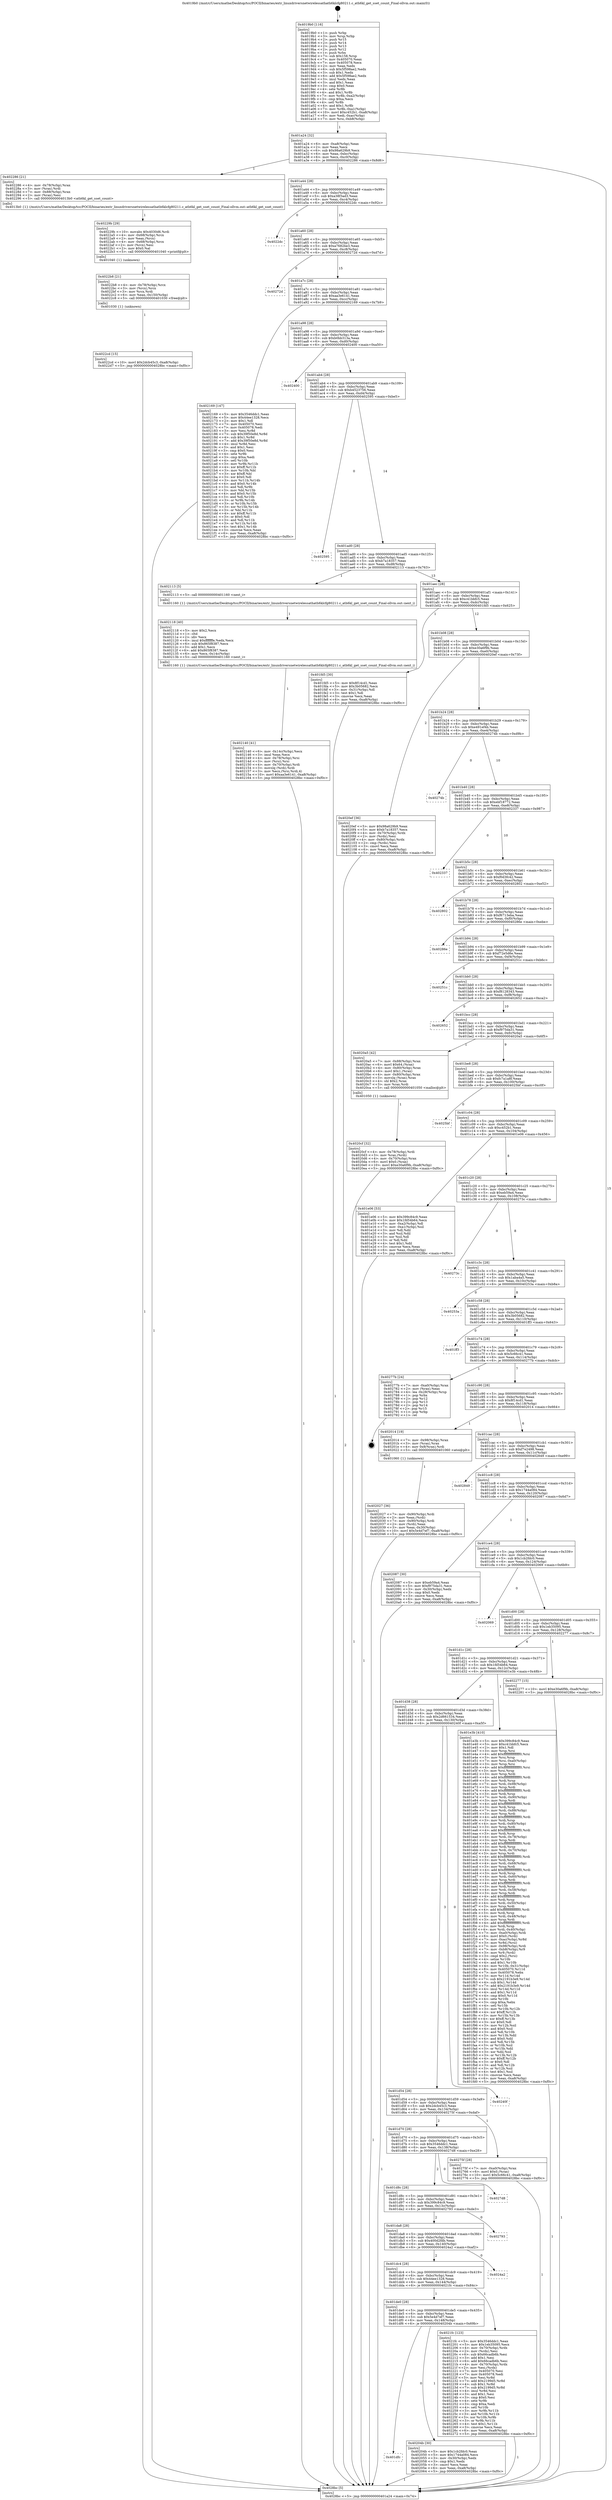 digraph "0x4019b0" {
  label = "0x4019b0 (/mnt/c/Users/mathe/Desktop/tcc/POCII/binaries/extr_linuxdriversnetwirelessathath6klcfg80211.c_ath6kl_get_sset_count_Final-ollvm.out::main(0))"
  labelloc = "t"
  node[shape=record]

  Entry [label="",width=0.3,height=0.3,shape=circle,fillcolor=black,style=filled]
  "0x401a24" [label="{
     0x401a24 [32]\l
     | [instrs]\l
     &nbsp;&nbsp;0x401a24 \<+6\>: mov -0xa8(%rbp),%eax\l
     &nbsp;&nbsp;0x401a2a \<+2\>: mov %eax,%ecx\l
     &nbsp;&nbsp;0x401a2c \<+6\>: sub $0x98a629b9,%ecx\l
     &nbsp;&nbsp;0x401a32 \<+6\>: mov %eax,-0xbc(%rbp)\l
     &nbsp;&nbsp;0x401a38 \<+6\>: mov %ecx,-0xc0(%rbp)\l
     &nbsp;&nbsp;0x401a3e \<+6\>: je 0000000000402286 \<main+0x8d6\>\l
  }"]
  "0x402286" [label="{
     0x402286 [21]\l
     | [instrs]\l
     &nbsp;&nbsp;0x402286 \<+4\>: mov -0x78(%rbp),%rax\l
     &nbsp;&nbsp;0x40228a \<+3\>: mov (%rax),%rdi\l
     &nbsp;&nbsp;0x40228d \<+7\>: mov -0x88(%rbp),%rax\l
     &nbsp;&nbsp;0x402294 \<+2\>: mov (%rax),%esi\l
     &nbsp;&nbsp;0x402296 \<+5\>: call 00000000004013b0 \<ath6kl_get_sset_count\>\l
     | [calls]\l
     &nbsp;&nbsp;0x4013b0 \{1\} (/mnt/c/Users/mathe/Desktop/tcc/POCII/binaries/extr_linuxdriversnetwirelessathath6klcfg80211.c_ath6kl_get_sset_count_Final-ollvm.out::ath6kl_get_sset_count)\l
  }"]
  "0x401a44" [label="{
     0x401a44 [28]\l
     | [instrs]\l
     &nbsp;&nbsp;0x401a44 \<+5\>: jmp 0000000000401a49 \<main+0x99\>\l
     &nbsp;&nbsp;0x401a49 \<+6\>: mov -0xbc(%rbp),%eax\l
     &nbsp;&nbsp;0x401a4f \<+5\>: sub $0xa38f3ad3,%eax\l
     &nbsp;&nbsp;0x401a54 \<+6\>: mov %eax,-0xc4(%rbp)\l
     &nbsp;&nbsp;0x401a5a \<+6\>: je 00000000004022dc \<main+0x92c\>\l
  }"]
  Exit [label="",width=0.3,height=0.3,shape=circle,fillcolor=black,style=filled,peripheries=2]
  "0x4022dc" [label="{
     0x4022dc\l
  }", style=dashed]
  "0x401a60" [label="{
     0x401a60 [28]\l
     | [instrs]\l
     &nbsp;&nbsp;0x401a60 \<+5\>: jmp 0000000000401a65 \<main+0xb5\>\l
     &nbsp;&nbsp;0x401a65 \<+6\>: mov -0xbc(%rbp),%eax\l
     &nbsp;&nbsp;0x401a6b \<+5\>: sub $0xa7682be3,%eax\l
     &nbsp;&nbsp;0x401a70 \<+6\>: mov %eax,-0xc8(%rbp)\l
     &nbsp;&nbsp;0x401a76 \<+6\>: je 000000000040272d \<main+0xd7d\>\l
  }"]
  "0x4022cd" [label="{
     0x4022cd [15]\l
     | [instrs]\l
     &nbsp;&nbsp;0x4022cd \<+10\>: movl $0x2dcb45c3,-0xa8(%rbp)\l
     &nbsp;&nbsp;0x4022d7 \<+5\>: jmp 00000000004028bc \<main+0xf0c\>\l
  }"]
  "0x40272d" [label="{
     0x40272d\l
  }", style=dashed]
  "0x401a7c" [label="{
     0x401a7c [28]\l
     | [instrs]\l
     &nbsp;&nbsp;0x401a7c \<+5\>: jmp 0000000000401a81 \<main+0xd1\>\l
     &nbsp;&nbsp;0x401a81 \<+6\>: mov -0xbc(%rbp),%eax\l
     &nbsp;&nbsp;0x401a87 \<+5\>: sub $0xaa3e6141,%eax\l
     &nbsp;&nbsp;0x401a8c \<+6\>: mov %eax,-0xcc(%rbp)\l
     &nbsp;&nbsp;0x401a92 \<+6\>: je 0000000000402169 \<main+0x7b9\>\l
  }"]
  "0x4022b8" [label="{
     0x4022b8 [21]\l
     | [instrs]\l
     &nbsp;&nbsp;0x4022b8 \<+4\>: mov -0x78(%rbp),%rcx\l
     &nbsp;&nbsp;0x4022bc \<+3\>: mov (%rcx),%rcx\l
     &nbsp;&nbsp;0x4022bf \<+3\>: mov %rcx,%rdi\l
     &nbsp;&nbsp;0x4022c2 \<+6\>: mov %eax,-0x150(%rbp)\l
     &nbsp;&nbsp;0x4022c8 \<+5\>: call 0000000000401030 \<free@plt\>\l
     | [calls]\l
     &nbsp;&nbsp;0x401030 \{1\} (unknown)\l
  }"]
  "0x402169" [label="{
     0x402169 [147]\l
     | [instrs]\l
     &nbsp;&nbsp;0x402169 \<+5\>: mov $0x3546ddc1,%eax\l
     &nbsp;&nbsp;0x40216e \<+5\>: mov $0x44ee1328,%ecx\l
     &nbsp;&nbsp;0x402173 \<+2\>: mov $0x1,%dl\l
     &nbsp;&nbsp;0x402175 \<+7\>: mov 0x405070,%esi\l
     &nbsp;&nbsp;0x40217c \<+7\>: mov 0x405078,%edi\l
     &nbsp;&nbsp;0x402183 \<+3\>: mov %esi,%r8d\l
     &nbsp;&nbsp;0x402186 \<+7\>: sub $0x39f50e8d,%r8d\l
     &nbsp;&nbsp;0x40218d \<+4\>: sub $0x1,%r8d\l
     &nbsp;&nbsp;0x402191 \<+7\>: add $0x39f50e8d,%r8d\l
     &nbsp;&nbsp;0x402198 \<+4\>: imul %r8d,%esi\l
     &nbsp;&nbsp;0x40219c \<+3\>: and $0x1,%esi\l
     &nbsp;&nbsp;0x40219f \<+3\>: cmp $0x0,%esi\l
     &nbsp;&nbsp;0x4021a2 \<+4\>: sete %r9b\l
     &nbsp;&nbsp;0x4021a6 \<+3\>: cmp $0xa,%edi\l
     &nbsp;&nbsp;0x4021a9 \<+4\>: setl %r10b\l
     &nbsp;&nbsp;0x4021ad \<+3\>: mov %r9b,%r11b\l
     &nbsp;&nbsp;0x4021b0 \<+4\>: xor $0xff,%r11b\l
     &nbsp;&nbsp;0x4021b4 \<+3\>: mov %r10b,%bl\l
     &nbsp;&nbsp;0x4021b7 \<+3\>: xor $0xff,%bl\l
     &nbsp;&nbsp;0x4021ba \<+3\>: xor $0x0,%dl\l
     &nbsp;&nbsp;0x4021bd \<+3\>: mov %r11b,%r14b\l
     &nbsp;&nbsp;0x4021c0 \<+4\>: and $0x0,%r14b\l
     &nbsp;&nbsp;0x4021c4 \<+3\>: and %dl,%r9b\l
     &nbsp;&nbsp;0x4021c7 \<+3\>: mov %bl,%r15b\l
     &nbsp;&nbsp;0x4021ca \<+4\>: and $0x0,%r15b\l
     &nbsp;&nbsp;0x4021ce \<+3\>: and %dl,%r10b\l
     &nbsp;&nbsp;0x4021d1 \<+3\>: or %r9b,%r14b\l
     &nbsp;&nbsp;0x4021d4 \<+3\>: or %r10b,%r15b\l
     &nbsp;&nbsp;0x4021d7 \<+3\>: xor %r15b,%r14b\l
     &nbsp;&nbsp;0x4021da \<+3\>: or %bl,%r11b\l
     &nbsp;&nbsp;0x4021dd \<+4\>: xor $0xff,%r11b\l
     &nbsp;&nbsp;0x4021e1 \<+3\>: or $0x0,%dl\l
     &nbsp;&nbsp;0x4021e4 \<+3\>: and %dl,%r11b\l
     &nbsp;&nbsp;0x4021e7 \<+3\>: or %r11b,%r14b\l
     &nbsp;&nbsp;0x4021ea \<+4\>: test $0x1,%r14b\l
     &nbsp;&nbsp;0x4021ee \<+3\>: cmovne %ecx,%eax\l
     &nbsp;&nbsp;0x4021f1 \<+6\>: mov %eax,-0xa8(%rbp)\l
     &nbsp;&nbsp;0x4021f7 \<+5\>: jmp 00000000004028bc \<main+0xf0c\>\l
  }"]
  "0x401a98" [label="{
     0x401a98 [28]\l
     | [instrs]\l
     &nbsp;&nbsp;0x401a98 \<+5\>: jmp 0000000000401a9d \<main+0xed\>\l
     &nbsp;&nbsp;0x401a9d \<+6\>: mov -0xbc(%rbp),%eax\l
     &nbsp;&nbsp;0x401aa3 \<+5\>: sub $0xb0bb313a,%eax\l
     &nbsp;&nbsp;0x401aa8 \<+6\>: mov %eax,-0xd0(%rbp)\l
     &nbsp;&nbsp;0x401aae \<+6\>: je 0000000000402400 \<main+0xa50\>\l
  }"]
  "0x40229b" [label="{
     0x40229b [29]\l
     | [instrs]\l
     &nbsp;&nbsp;0x40229b \<+10\>: movabs $0x4030d6,%rdi\l
     &nbsp;&nbsp;0x4022a5 \<+4\>: mov -0x68(%rbp),%rcx\l
     &nbsp;&nbsp;0x4022a9 \<+2\>: mov %eax,(%rcx)\l
     &nbsp;&nbsp;0x4022ab \<+4\>: mov -0x68(%rbp),%rcx\l
     &nbsp;&nbsp;0x4022af \<+2\>: mov (%rcx),%esi\l
     &nbsp;&nbsp;0x4022b1 \<+2\>: mov $0x0,%al\l
     &nbsp;&nbsp;0x4022b3 \<+5\>: call 0000000000401040 \<printf@plt\>\l
     | [calls]\l
     &nbsp;&nbsp;0x401040 \{1\} (unknown)\l
  }"]
  "0x402400" [label="{
     0x402400\l
  }", style=dashed]
  "0x401ab4" [label="{
     0x401ab4 [28]\l
     | [instrs]\l
     &nbsp;&nbsp;0x401ab4 \<+5\>: jmp 0000000000401ab9 \<main+0x109\>\l
     &nbsp;&nbsp;0x401ab9 \<+6\>: mov -0xbc(%rbp),%eax\l
     &nbsp;&nbsp;0x401abf \<+5\>: sub $0xb4523756,%eax\l
     &nbsp;&nbsp;0x401ac4 \<+6\>: mov %eax,-0xd4(%rbp)\l
     &nbsp;&nbsp;0x401aca \<+6\>: je 0000000000402595 \<main+0xbe5\>\l
  }"]
  "0x402140" [label="{
     0x402140 [41]\l
     | [instrs]\l
     &nbsp;&nbsp;0x402140 \<+6\>: mov -0x14c(%rbp),%ecx\l
     &nbsp;&nbsp;0x402146 \<+3\>: imul %eax,%ecx\l
     &nbsp;&nbsp;0x402149 \<+4\>: mov -0x78(%rbp),%rsi\l
     &nbsp;&nbsp;0x40214d \<+3\>: mov (%rsi),%rsi\l
     &nbsp;&nbsp;0x402150 \<+4\>: mov -0x70(%rbp),%rdi\l
     &nbsp;&nbsp;0x402154 \<+3\>: movslq (%rdi),%rdi\l
     &nbsp;&nbsp;0x402157 \<+3\>: mov %ecx,(%rsi,%rdi,4)\l
     &nbsp;&nbsp;0x40215a \<+10\>: movl $0xaa3e6141,-0xa8(%rbp)\l
     &nbsp;&nbsp;0x402164 \<+5\>: jmp 00000000004028bc \<main+0xf0c\>\l
  }"]
  "0x402595" [label="{
     0x402595\l
  }", style=dashed]
  "0x401ad0" [label="{
     0x401ad0 [28]\l
     | [instrs]\l
     &nbsp;&nbsp;0x401ad0 \<+5\>: jmp 0000000000401ad5 \<main+0x125\>\l
     &nbsp;&nbsp;0x401ad5 \<+6\>: mov -0xbc(%rbp),%eax\l
     &nbsp;&nbsp;0x401adb \<+5\>: sub $0xb7a18357,%eax\l
     &nbsp;&nbsp;0x401ae0 \<+6\>: mov %eax,-0xd8(%rbp)\l
     &nbsp;&nbsp;0x401ae6 \<+6\>: je 0000000000402113 \<main+0x763\>\l
  }"]
  "0x402118" [label="{
     0x402118 [40]\l
     | [instrs]\l
     &nbsp;&nbsp;0x402118 \<+5\>: mov $0x2,%ecx\l
     &nbsp;&nbsp;0x40211d \<+1\>: cltd\l
     &nbsp;&nbsp;0x40211e \<+2\>: idiv %ecx\l
     &nbsp;&nbsp;0x402120 \<+6\>: imul $0xfffffffe,%edx,%ecx\l
     &nbsp;&nbsp;0x402126 \<+6\>: sub $0x865f8387,%ecx\l
     &nbsp;&nbsp;0x40212c \<+3\>: add $0x1,%ecx\l
     &nbsp;&nbsp;0x40212f \<+6\>: add $0x865f8387,%ecx\l
     &nbsp;&nbsp;0x402135 \<+6\>: mov %ecx,-0x14c(%rbp)\l
     &nbsp;&nbsp;0x40213b \<+5\>: call 0000000000401160 \<next_i\>\l
     | [calls]\l
     &nbsp;&nbsp;0x401160 \{1\} (/mnt/c/Users/mathe/Desktop/tcc/POCII/binaries/extr_linuxdriversnetwirelessathath6klcfg80211.c_ath6kl_get_sset_count_Final-ollvm.out::next_i)\l
  }"]
  "0x402113" [label="{
     0x402113 [5]\l
     | [instrs]\l
     &nbsp;&nbsp;0x402113 \<+5\>: call 0000000000401160 \<next_i\>\l
     | [calls]\l
     &nbsp;&nbsp;0x401160 \{1\} (/mnt/c/Users/mathe/Desktop/tcc/POCII/binaries/extr_linuxdriversnetwirelessathath6klcfg80211.c_ath6kl_get_sset_count_Final-ollvm.out::next_i)\l
  }"]
  "0x401aec" [label="{
     0x401aec [28]\l
     | [instrs]\l
     &nbsp;&nbsp;0x401aec \<+5\>: jmp 0000000000401af1 \<main+0x141\>\l
     &nbsp;&nbsp;0x401af1 \<+6\>: mov -0xbc(%rbp),%eax\l
     &nbsp;&nbsp;0x401af7 \<+5\>: sub $0xc41bbfc5,%eax\l
     &nbsp;&nbsp;0x401afc \<+6\>: mov %eax,-0xdc(%rbp)\l
     &nbsp;&nbsp;0x401b02 \<+6\>: je 0000000000401fd5 \<main+0x625\>\l
  }"]
  "0x4020cf" [label="{
     0x4020cf [32]\l
     | [instrs]\l
     &nbsp;&nbsp;0x4020cf \<+4\>: mov -0x78(%rbp),%rdi\l
     &nbsp;&nbsp;0x4020d3 \<+3\>: mov %rax,(%rdi)\l
     &nbsp;&nbsp;0x4020d6 \<+4\>: mov -0x70(%rbp),%rax\l
     &nbsp;&nbsp;0x4020da \<+6\>: movl $0x0,(%rax)\l
     &nbsp;&nbsp;0x4020e0 \<+10\>: movl $0xe30a6f9b,-0xa8(%rbp)\l
     &nbsp;&nbsp;0x4020ea \<+5\>: jmp 00000000004028bc \<main+0xf0c\>\l
  }"]
  "0x401fd5" [label="{
     0x401fd5 [30]\l
     | [instrs]\l
     &nbsp;&nbsp;0x401fd5 \<+5\>: mov $0x8f14cd1,%eax\l
     &nbsp;&nbsp;0x401fda \<+5\>: mov $0x3b05682,%ecx\l
     &nbsp;&nbsp;0x401fdf \<+3\>: mov -0x31(%rbp),%dl\l
     &nbsp;&nbsp;0x401fe2 \<+3\>: test $0x1,%dl\l
     &nbsp;&nbsp;0x401fe5 \<+3\>: cmovne %ecx,%eax\l
     &nbsp;&nbsp;0x401fe8 \<+6\>: mov %eax,-0xa8(%rbp)\l
     &nbsp;&nbsp;0x401fee \<+5\>: jmp 00000000004028bc \<main+0xf0c\>\l
  }"]
  "0x401b08" [label="{
     0x401b08 [28]\l
     | [instrs]\l
     &nbsp;&nbsp;0x401b08 \<+5\>: jmp 0000000000401b0d \<main+0x15d\>\l
     &nbsp;&nbsp;0x401b0d \<+6\>: mov -0xbc(%rbp),%eax\l
     &nbsp;&nbsp;0x401b13 \<+5\>: sub $0xe30a6f9b,%eax\l
     &nbsp;&nbsp;0x401b18 \<+6\>: mov %eax,-0xe0(%rbp)\l
     &nbsp;&nbsp;0x401b1e \<+6\>: je 00000000004020ef \<main+0x73f\>\l
  }"]
  "0x401dfc" [label="{
     0x401dfc\l
  }", style=dashed]
  "0x4020ef" [label="{
     0x4020ef [36]\l
     | [instrs]\l
     &nbsp;&nbsp;0x4020ef \<+5\>: mov $0x98a629b9,%eax\l
     &nbsp;&nbsp;0x4020f4 \<+5\>: mov $0xb7a18357,%ecx\l
     &nbsp;&nbsp;0x4020f9 \<+4\>: mov -0x70(%rbp),%rdx\l
     &nbsp;&nbsp;0x4020fd \<+2\>: mov (%rdx),%esi\l
     &nbsp;&nbsp;0x4020ff \<+4\>: mov -0x80(%rbp),%rdx\l
     &nbsp;&nbsp;0x402103 \<+2\>: cmp (%rdx),%esi\l
     &nbsp;&nbsp;0x402105 \<+3\>: cmovl %ecx,%eax\l
     &nbsp;&nbsp;0x402108 \<+6\>: mov %eax,-0xa8(%rbp)\l
     &nbsp;&nbsp;0x40210e \<+5\>: jmp 00000000004028bc \<main+0xf0c\>\l
  }"]
  "0x401b24" [label="{
     0x401b24 [28]\l
     | [instrs]\l
     &nbsp;&nbsp;0x401b24 \<+5\>: jmp 0000000000401b29 \<main+0x179\>\l
     &nbsp;&nbsp;0x401b29 \<+6\>: mov -0xbc(%rbp),%eax\l
     &nbsp;&nbsp;0x401b2f \<+5\>: sub $0xe491ef4b,%eax\l
     &nbsp;&nbsp;0x401b34 \<+6\>: mov %eax,-0xe4(%rbp)\l
     &nbsp;&nbsp;0x401b3a \<+6\>: je 000000000040274b \<main+0xd9b\>\l
  }"]
  "0x40204b" [label="{
     0x40204b [30]\l
     | [instrs]\l
     &nbsp;&nbsp;0x40204b \<+5\>: mov $0x1cb2fdc0,%eax\l
     &nbsp;&nbsp;0x402050 \<+5\>: mov $0x1744a084,%ecx\l
     &nbsp;&nbsp;0x402055 \<+3\>: mov -0x30(%rbp),%edx\l
     &nbsp;&nbsp;0x402058 \<+3\>: cmp $0x1,%edx\l
     &nbsp;&nbsp;0x40205b \<+3\>: cmovl %ecx,%eax\l
     &nbsp;&nbsp;0x40205e \<+6\>: mov %eax,-0xa8(%rbp)\l
     &nbsp;&nbsp;0x402064 \<+5\>: jmp 00000000004028bc \<main+0xf0c\>\l
  }"]
  "0x40274b" [label="{
     0x40274b\l
  }", style=dashed]
  "0x401b40" [label="{
     0x401b40 [28]\l
     | [instrs]\l
     &nbsp;&nbsp;0x401b40 \<+5\>: jmp 0000000000401b45 \<main+0x195\>\l
     &nbsp;&nbsp;0x401b45 \<+6\>: mov -0xbc(%rbp),%eax\l
     &nbsp;&nbsp;0x401b4b \<+5\>: sub $0xebf18772,%eax\l
     &nbsp;&nbsp;0x401b50 \<+6\>: mov %eax,-0xe8(%rbp)\l
     &nbsp;&nbsp;0x401b56 \<+6\>: je 0000000000402337 \<main+0x987\>\l
  }"]
  "0x401de0" [label="{
     0x401de0 [28]\l
     | [instrs]\l
     &nbsp;&nbsp;0x401de0 \<+5\>: jmp 0000000000401de5 \<main+0x435\>\l
     &nbsp;&nbsp;0x401de5 \<+6\>: mov -0xbc(%rbp),%eax\l
     &nbsp;&nbsp;0x401deb \<+5\>: sub $0x5e4d7ef7,%eax\l
     &nbsp;&nbsp;0x401df0 \<+6\>: mov %eax,-0x148(%rbp)\l
     &nbsp;&nbsp;0x401df6 \<+6\>: je 000000000040204b \<main+0x69b\>\l
  }"]
  "0x402337" [label="{
     0x402337\l
  }", style=dashed]
  "0x401b5c" [label="{
     0x401b5c [28]\l
     | [instrs]\l
     &nbsp;&nbsp;0x401b5c \<+5\>: jmp 0000000000401b61 \<main+0x1b1\>\l
     &nbsp;&nbsp;0x401b61 \<+6\>: mov -0xbc(%rbp),%eax\l
     &nbsp;&nbsp;0x401b67 \<+5\>: sub $0xf0d3fc42,%eax\l
     &nbsp;&nbsp;0x401b6c \<+6\>: mov %eax,-0xec(%rbp)\l
     &nbsp;&nbsp;0x401b72 \<+6\>: je 0000000000402802 \<main+0xe52\>\l
  }"]
  "0x4021fc" [label="{
     0x4021fc [123]\l
     | [instrs]\l
     &nbsp;&nbsp;0x4021fc \<+5\>: mov $0x3546ddc1,%eax\l
     &nbsp;&nbsp;0x402201 \<+5\>: mov $0x1eb35095,%ecx\l
     &nbsp;&nbsp;0x402206 \<+4\>: mov -0x70(%rbp),%rdx\l
     &nbsp;&nbsp;0x40220a \<+2\>: mov (%rdx),%esi\l
     &nbsp;&nbsp;0x40220c \<+6\>: sub $0x66cadb6b,%esi\l
     &nbsp;&nbsp;0x402212 \<+3\>: add $0x1,%esi\l
     &nbsp;&nbsp;0x402215 \<+6\>: add $0x66cadb6b,%esi\l
     &nbsp;&nbsp;0x40221b \<+4\>: mov -0x70(%rbp),%rdx\l
     &nbsp;&nbsp;0x40221f \<+2\>: mov %esi,(%rdx)\l
     &nbsp;&nbsp;0x402221 \<+7\>: mov 0x405070,%esi\l
     &nbsp;&nbsp;0x402228 \<+7\>: mov 0x405078,%edi\l
     &nbsp;&nbsp;0x40222f \<+3\>: mov %esi,%r8d\l
     &nbsp;&nbsp;0x402232 \<+7\>: add $0x2199d5,%r8d\l
     &nbsp;&nbsp;0x402239 \<+4\>: sub $0x1,%r8d\l
     &nbsp;&nbsp;0x40223d \<+7\>: sub $0x2199d5,%r8d\l
     &nbsp;&nbsp;0x402244 \<+4\>: imul %r8d,%esi\l
     &nbsp;&nbsp;0x402248 \<+3\>: and $0x1,%esi\l
     &nbsp;&nbsp;0x40224b \<+3\>: cmp $0x0,%esi\l
     &nbsp;&nbsp;0x40224e \<+4\>: sete %r9b\l
     &nbsp;&nbsp;0x402252 \<+3\>: cmp $0xa,%edi\l
     &nbsp;&nbsp;0x402255 \<+4\>: setl %r10b\l
     &nbsp;&nbsp;0x402259 \<+3\>: mov %r9b,%r11b\l
     &nbsp;&nbsp;0x40225c \<+3\>: and %r10b,%r11b\l
     &nbsp;&nbsp;0x40225f \<+3\>: xor %r10b,%r9b\l
     &nbsp;&nbsp;0x402262 \<+3\>: or %r9b,%r11b\l
     &nbsp;&nbsp;0x402265 \<+4\>: test $0x1,%r11b\l
     &nbsp;&nbsp;0x402269 \<+3\>: cmovne %ecx,%eax\l
     &nbsp;&nbsp;0x40226c \<+6\>: mov %eax,-0xa8(%rbp)\l
     &nbsp;&nbsp;0x402272 \<+5\>: jmp 00000000004028bc \<main+0xf0c\>\l
  }"]
  "0x402802" [label="{
     0x402802\l
  }", style=dashed]
  "0x401b78" [label="{
     0x401b78 [28]\l
     | [instrs]\l
     &nbsp;&nbsp;0x401b78 \<+5\>: jmp 0000000000401b7d \<main+0x1cd\>\l
     &nbsp;&nbsp;0x401b7d \<+6\>: mov -0xbc(%rbp),%eax\l
     &nbsp;&nbsp;0x401b83 \<+5\>: sub $0xf6713eba,%eax\l
     &nbsp;&nbsp;0x401b88 \<+6\>: mov %eax,-0xf0(%rbp)\l
     &nbsp;&nbsp;0x401b8e \<+6\>: je 000000000040286e \<main+0xebe\>\l
  }"]
  "0x401dc4" [label="{
     0x401dc4 [28]\l
     | [instrs]\l
     &nbsp;&nbsp;0x401dc4 \<+5\>: jmp 0000000000401dc9 \<main+0x419\>\l
     &nbsp;&nbsp;0x401dc9 \<+6\>: mov -0xbc(%rbp),%eax\l
     &nbsp;&nbsp;0x401dcf \<+5\>: sub $0x44ee1328,%eax\l
     &nbsp;&nbsp;0x401dd4 \<+6\>: mov %eax,-0x144(%rbp)\l
     &nbsp;&nbsp;0x401dda \<+6\>: je 00000000004021fc \<main+0x84c\>\l
  }"]
  "0x40286e" [label="{
     0x40286e\l
  }", style=dashed]
  "0x401b94" [label="{
     0x401b94 [28]\l
     | [instrs]\l
     &nbsp;&nbsp;0x401b94 \<+5\>: jmp 0000000000401b99 \<main+0x1e9\>\l
     &nbsp;&nbsp;0x401b99 \<+6\>: mov -0xbc(%rbp),%eax\l
     &nbsp;&nbsp;0x401b9f \<+5\>: sub $0xf72e5d6e,%eax\l
     &nbsp;&nbsp;0x401ba4 \<+6\>: mov %eax,-0xf4(%rbp)\l
     &nbsp;&nbsp;0x401baa \<+6\>: je 000000000040251c \<main+0xb6c\>\l
  }"]
  "0x4024a2" [label="{
     0x4024a2\l
  }", style=dashed]
  "0x40251c" [label="{
     0x40251c\l
  }", style=dashed]
  "0x401bb0" [label="{
     0x401bb0 [28]\l
     | [instrs]\l
     &nbsp;&nbsp;0x401bb0 \<+5\>: jmp 0000000000401bb5 \<main+0x205\>\l
     &nbsp;&nbsp;0x401bb5 \<+6\>: mov -0xbc(%rbp),%eax\l
     &nbsp;&nbsp;0x401bbb \<+5\>: sub $0xf8128343,%eax\l
     &nbsp;&nbsp;0x401bc0 \<+6\>: mov %eax,-0xf8(%rbp)\l
     &nbsp;&nbsp;0x401bc6 \<+6\>: je 0000000000402652 \<main+0xca2\>\l
  }"]
  "0x401da8" [label="{
     0x401da8 [28]\l
     | [instrs]\l
     &nbsp;&nbsp;0x401da8 \<+5\>: jmp 0000000000401dad \<main+0x3fd\>\l
     &nbsp;&nbsp;0x401dad \<+6\>: mov -0xbc(%rbp),%eax\l
     &nbsp;&nbsp;0x401db3 \<+5\>: sub $0x400d2fdb,%eax\l
     &nbsp;&nbsp;0x401db8 \<+6\>: mov %eax,-0x140(%rbp)\l
     &nbsp;&nbsp;0x401dbe \<+6\>: je 00000000004024a2 \<main+0xaf2\>\l
  }"]
  "0x402652" [label="{
     0x402652\l
  }", style=dashed]
  "0x401bcc" [label="{
     0x401bcc [28]\l
     | [instrs]\l
     &nbsp;&nbsp;0x401bcc \<+5\>: jmp 0000000000401bd1 \<main+0x221\>\l
     &nbsp;&nbsp;0x401bd1 \<+6\>: mov -0xbc(%rbp),%eax\l
     &nbsp;&nbsp;0x401bd7 \<+5\>: sub $0xf975da31,%eax\l
     &nbsp;&nbsp;0x401bdc \<+6\>: mov %eax,-0xfc(%rbp)\l
     &nbsp;&nbsp;0x401be2 \<+6\>: je 00000000004020a5 \<main+0x6f5\>\l
  }"]
  "0x402793" [label="{
     0x402793\l
  }", style=dashed]
  "0x4020a5" [label="{
     0x4020a5 [42]\l
     | [instrs]\l
     &nbsp;&nbsp;0x4020a5 \<+7\>: mov -0x88(%rbp),%rax\l
     &nbsp;&nbsp;0x4020ac \<+6\>: movl $0x64,(%rax)\l
     &nbsp;&nbsp;0x4020b2 \<+4\>: mov -0x80(%rbp),%rax\l
     &nbsp;&nbsp;0x4020b6 \<+6\>: movl $0x1,(%rax)\l
     &nbsp;&nbsp;0x4020bc \<+4\>: mov -0x80(%rbp),%rax\l
     &nbsp;&nbsp;0x4020c0 \<+3\>: movslq (%rax),%rax\l
     &nbsp;&nbsp;0x4020c3 \<+4\>: shl $0x2,%rax\l
     &nbsp;&nbsp;0x4020c7 \<+3\>: mov %rax,%rdi\l
     &nbsp;&nbsp;0x4020ca \<+5\>: call 0000000000401050 \<malloc@plt\>\l
     | [calls]\l
     &nbsp;&nbsp;0x401050 \{1\} (unknown)\l
  }"]
  "0x401be8" [label="{
     0x401be8 [28]\l
     | [instrs]\l
     &nbsp;&nbsp;0x401be8 \<+5\>: jmp 0000000000401bed \<main+0x23d\>\l
     &nbsp;&nbsp;0x401bed \<+6\>: mov -0xbc(%rbp),%eax\l
     &nbsp;&nbsp;0x401bf3 \<+5\>: sub $0xfc7a1a8f,%eax\l
     &nbsp;&nbsp;0x401bf8 \<+6\>: mov %eax,-0x100(%rbp)\l
     &nbsp;&nbsp;0x401bfe \<+6\>: je 00000000004025bf \<main+0xc0f\>\l
  }"]
  "0x401d8c" [label="{
     0x401d8c [28]\l
     | [instrs]\l
     &nbsp;&nbsp;0x401d8c \<+5\>: jmp 0000000000401d91 \<main+0x3e1\>\l
     &nbsp;&nbsp;0x401d91 \<+6\>: mov -0xbc(%rbp),%eax\l
     &nbsp;&nbsp;0x401d97 \<+5\>: sub $0x399c84c9,%eax\l
     &nbsp;&nbsp;0x401d9c \<+6\>: mov %eax,-0x13c(%rbp)\l
     &nbsp;&nbsp;0x401da2 \<+6\>: je 0000000000402793 \<main+0xde3\>\l
  }"]
  "0x4025bf" [label="{
     0x4025bf\l
  }", style=dashed]
  "0x401c04" [label="{
     0x401c04 [28]\l
     | [instrs]\l
     &nbsp;&nbsp;0x401c04 \<+5\>: jmp 0000000000401c09 \<main+0x259\>\l
     &nbsp;&nbsp;0x401c09 \<+6\>: mov -0xbc(%rbp),%eax\l
     &nbsp;&nbsp;0x401c0f \<+5\>: sub $0xc452b1,%eax\l
     &nbsp;&nbsp;0x401c14 \<+6\>: mov %eax,-0x104(%rbp)\l
     &nbsp;&nbsp;0x401c1a \<+6\>: je 0000000000401e06 \<main+0x456\>\l
  }"]
  "0x4027d8" [label="{
     0x4027d8\l
  }", style=dashed]
  "0x401e06" [label="{
     0x401e06 [53]\l
     | [instrs]\l
     &nbsp;&nbsp;0x401e06 \<+5\>: mov $0x399c84c9,%eax\l
     &nbsp;&nbsp;0x401e0b \<+5\>: mov $0x1fd54b64,%ecx\l
     &nbsp;&nbsp;0x401e10 \<+6\>: mov -0xa2(%rbp),%dl\l
     &nbsp;&nbsp;0x401e16 \<+7\>: mov -0xa1(%rbp),%sil\l
     &nbsp;&nbsp;0x401e1d \<+3\>: mov %dl,%dil\l
     &nbsp;&nbsp;0x401e20 \<+3\>: and %sil,%dil\l
     &nbsp;&nbsp;0x401e23 \<+3\>: xor %sil,%dl\l
     &nbsp;&nbsp;0x401e26 \<+3\>: or %dl,%dil\l
     &nbsp;&nbsp;0x401e29 \<+4\>: test $0x1,%dil\l
     &nbsp;&nbsp;0x401e2d \<+3\>: cmovne %ecx,%eax\l
     &nbsp;&nbsp;0x401e30 \<+6\>: mov %eax,-0xa8(%rbp)\l
     &nbsp;&nbsp;0x401e36 \<+5\>: jmp 00000000004028bc \<main+0xf0c\>\l
  }"]
  "0x401c20" [label="{
     0x401c20 [28]\l
     | [instrs]\l
     &nbsp;&nbsp;0x401c20 \<+5\>: jmp 0000000000401c25 \<main+0x275\>\l
     &nbsp;&nbsp;0x401c25 \<+6\>: mov -0xbc(%rbp),%eax\l
     &nbsp;&nbsp;0x401c2b \<+5\>: sub $0xeb59a4,%eax\l
     &nbsp;&nbsp;0x401c30 \<+6\>: mov %eax,-0x108(%rbp)\l
     &nbsp;&nbsp;0x401c36 \<+6\>: je 000000000040273c \<main+0xd8c\>\l
  }"]
  "0x4028bc" [label="{
     0x4028bc [5]\l
     | [instrs]\l
     &nbsp;&nbsp;0x4028bc \<+5\>: jmp 0000000000401a24 \<main+0x74\>\l
  }"]
  "0x4019b0" [label="{
     0x4019b0 [116]\l
     | [instrs]\l
     &nbsp;&nbsp;0x4019b0 \<+1\>: push %rbp\l
     &nbsp;&nbsp;0x4019b1 \<+3\>: mov %rsp,%rbp\l
     &nbsp;&nbsp;0x4019b4 \<+2\>: push %r15\l
     &nbsp;&nbsp;0x4019b6 \<+2\>: push %r14\l
     &nbsp;&nbsp;0x4019b8 \<+2\>: push %r13\l
     &nbsp;&nbsp;0x4019ba \<+2\>: push %r12\l
     &nbsp;&nbsp;0x4019bc \<+1\>: push %rbx\l
     &nbsp;&nbsp;0x4019bd \<+7\>: sub $0x158,%rsp\l
     &nbsp;&nbsp;0x4019c4 \<+7\>: mov 0x405070,%eax\l
     &nbsp;&nbsp;0x4019cb \<+7\>: mov 0x405078,%ecx\l
     &nbsp;&nbsp;0x4019d2 \<+2\>: mov %eax,%edx\l
     &nbsp;&nbsp;0x4019d4 \<+6\>: sub $0x5f598ae2,%edx\l
     &nbsp;&nbsp;0x4019da \<+3\>: sub $0x1,%edx\l
     &nbsp;&nbsp;0x4019dd \<+6\>: add $0x5f598ae2,%edx\l
     &nbsp;&nbsp;0x4019e3 \<+3\>: imul %edx,%eax\l
     &nbsp;&nbsp;0x4019e6 \<+3\>: and $0x1,%eax\l
     &nbsp;&nbsp;0x4019e9 \<+3\>: cmp $0x0,%eax\l
     &nbsp;&nbsp;0x4019ec \<+4\>: sete %r8b\l
     &nbsp;&nbsp;0x4019f0 \<+4\>: and $0x1,%r8b\l
     &nbsp;&nbsp;0x4019f4 \<+7\>: mov %r8b,-0xa2(%rbp)\l
     &nbsp;&nbsp;0x4019fb \<+3\>: cmp $0xa,%ecx\l
     &nbsp;&nbsp;0x4019fe \<+4\>: setl %r8b\l
     &nbsp;&nbsp;0x401a02 \<+4\>: and $0x1,%r8b\l
     &nbsp;&nbsp;0x401a06 \<+7\>: mov %r8b,-0xa1(%rbp)\l
     &nbsp;&nbsp;0x401a0d \<+10\>: movl $0xc452b1,-0xa8(%rbp)\l
     &nbsp;&nbsp;0x401a17 \<+6\>: mov %edi,-0xac(%rbp)\l
     &nbsp;&nbsp;0x401a1d \<+7\>: mov %rsi,-0xb8(%rbp)\l
  }"]
  "0x401d70" [label="{
     0x401d70 [28]\l
     | [instrs]\l
     &nbsp;&nbsp;0x401d70 \<+5\>: jmp 0000000000401d75 \<main+0x3c5\>\l
     &nbsp;&nbsp;0x401d75 \<+6\>: mov -0xbc(%rbp),%eax\l
     &nbsp;&nbsp;0x401d7b \<+5\>: sub $0x3546ddc1,%eax\l
     &nbsp;&nbsp;0x401d80 \<+6\>: mov %eax,-0x138(%rbp)\l
     &nbsp;&nbsp;0x401d86 \<+6\>: je 00000000004027d8 \<main+0xe28\>\l
  }"]
  "0x40273c" [label="{
     0x40273c\l
  }", style=dashed]
  "0x401c3c" [label="{
     0x401c3c [28]\l
     | [instrs]\l
     &nbsp;&nbsp;0x401c3c \<+5\>: jmp 0000000000401c41 \<main+0x291\>\l
     &nbsp;&nbsp;0x401c41 \<+6\>: mov -0xbc(%rbp),%eax\l
     &nbsp;&nbsp;0x401c47 \<+5\>: sub $0x1aba4a5,%eax\l
     &nbsp;&nbsp;0x401c4c \<+6\>: mov %eax,-0x10c(%rbp)\l
     &nbsp;&nbsp;0x401c52 \<+6\>: je 000000000040253a \<main+0xb8a\>\l
  }"]
  "0x40275f" [label="{
     0x40275f [28]\l
     | [instrs]\l
     &nbsp;&nbsp;0x40275f \<+7\>: mov -0xa0(%rbp),%rax\l
     &nbsp;&nbsp;0x402766 \<+6\>: movl $0x0,(%rax)\l
     &nbsp;&nbsp;0x40276c \<+10\>: movl $0x5c66c41,-0xa8(%rbp)\l
     &nbsp;&nbsp;0x402776 \<+5\>: jmp 00000000004028bc \<main+0xf0c\>\l
  }"]
  "0x40253a" [label="{
     0x40253a\l
  }", style=dashed]
  "0x401c58" [label="{
     0x401c58 [28]\l
     | [instrs]\l
     &nbsp;&nbsp;0x401c58 \<+5\>: jmp 0000000000401c5d \<main+0x2ad\>\l
     &nbsp;&nbsp;0x401c5d \<+6\>: mov -0xbc(%rbp),%eax\l
     &nbsp;&nbsp;0x401c63 \<+5\>: sub $0x3b05682,%eax\l
     &nbsp;&nbsp;0x401c68 \<+6\>: mov %eax,-0x110(%rbp)\l
     &nbsp;&nbsp;0x401c6e \<+6\>: je 0000000000401ff3 \<main+0x643\>\l
  }"]
  "0x401d54" [label="{
     0x401d54 [28]\l
     | [instrs]\l
     &nbsp;&nbsp;0x401d54 \<+5\>: jmp 0000000000401d59 \<main+0x3a9\>\l
     &nbsp;&nbsp;0x401d59 \<+6\>: mov -0xbc(%rbp),%eax\l
     &nbsp;&nbsp;0x401d5f \<+5\>: sub $0x2dcb45c3,%eax\l
     &nbsp;&nbsp;0x401d64 \<+6\>: mov %eax,-0x134(%rbp)\l
     &nbsp;&nbsp;0x401d6a \<+6\>: je 000000000040275f \<main+0xdaf\>\l
  }"]
  "0x401ff3" [label="{
     0x401ff3\l
  }", style=dashed]
  "0x401c74" [label="{
     0x401c74 [28]\l
     | [instrs]\l
     &nbsp;&nbsp;0x401c74 \<+5\>: jmp 0000000000401c79 \<main+0x2c9\>\l
     &nbsp;&nbsp;0x401c79 \<+6\>: mov -0xbc(%rbp),%eax\l
     &nbsp;&nbsp;0x401c7f \<+5\>: sub $0x5c66c41,%eax\l
     &nbsp;&nbsp;0x401c84 \<+6\>: mov %eax,-0x114(%rbp)\l
     &nbsp;&nbsp;0x401c8a \<+6\>: je 000000000040277b \<main+0xdcb\>\l
  }"]
  "0x40240f" [label="{
     0x40240f\l
  }", style=dashed]
  "0x40277b" [label="{
     0x40277b [24]\l
     | [instrs]\l
     &nbsp;&nbsp;0x40277b \<+7\>: mov -0xa0(%rbp),%rax\l
     &nbsp;&nbsp;0x402782 \<+2\>: mov (%rax),%eax\l
     &nbsp;&nbsp;0x402784 \<+4\>: lea -0x28(%rbp),%rsp\l
     &nbsp;&nbsp;0x402788 \<+1\>: pop %rbx\l
     &nbsp;&nbsp;0x402789 \<+2\>: pop %r12\l
     &nbsp;&nbsp;0x40278b \<+2\>: pop %r13\l
     &nbsp;&nbsp;0x40278d \<+2\>: pop %r14\l
     &nbsp;&nbsp;0x40278f \<+2\>: pop %r15\l
     &nbsp;&nbsp;0x402791 \<+1\>: pop %rbp\l
     &nbsp;&nbsp;0x402792 \<+1\>: ret\l
  }"]
  "0x401c90" [label="{
     0x401c90 [28]\l
     | [instrs]\l
     &nbsp;&nbsp;0x401c90 \<+5\>: jmp 0000000000401c95 \<main+0x2e5\>\l
     &nbsp;&nbsp;0x401c95 \<+6\>: mov -0xbc(%rbp),%eax\l
     &nbsp;&nbsp;0x401c9b \<+5\>: sub $0x8f14cd1,%eax\l
     &nbsp;&nbsp;0x401ca0 \<+6\>: mov %eax,-0x118(%rbp)\l
     &nbsp;&nbsp;0x401ca6 \<+6\>: je 0000000000402014 \<main+0x664\>\l
  }"]
  "0x402027" [label="{
     0x402027 [36]\l
     | [instrs]\l
     &nbsp;&nbsp;0x402027 \<+7\>: mov -0x90(%rbp),%rdi\l
     &nbsp;&nbsp;0x40202e \<+2\>: mov %eax,(%rdi)\l
     &nbsp;&nbsp;0x402030 \<+7\>: mov -0x90(%rbp),%rdi\l
     &nbsp;&nbsp;0x402037 \<+2\>: mov (%rdi),%eax\l
     &nbsp;&nbsp;0x402039 \<+3\>: mov %eax,-0x30(%rbp)\l
     &nbsp;&nbsp;0x40203c \<+10\>: movl $0x5e4d7ef7,-0xa8(%rbp)\l
     &nbsp;&nbsp;0x402046 \<+5\>: jmp 00000000004028bc \<main+0xf0c\>\l
  }"]
  "0x402014" [label="{
     0x402014 [19]\l
     | [instrs]\l
     &nbsp;&nbsp;0x402014 \<+7\>: mov -0x98(%rbp),%rax\l
     &nbsp;&nbsp;0x40201b \<+3\>: mov (%rax),%rax\l
     &nbsp;&nbsp;0x40201e \<+4\>: mov 0x8(%rax),%rdi\l
     &nbsp;&nbsp;0x402022 \<+5\>: call 0000000000401060 \<atoi@plt\>\l
     | [calls]\l
     &nbsp;&nbsp;0x401060 \{1\} (unknown)\l
  }"]
  "0x401cac" [label="{
     0x401cac [28]\l
     | [instrs]\l
     &nbsp;&nbsp;0x401cac \<+5\>: jmp 0000000000401cb1 \<main+0x301\>\l
     &nbsp;&nbsp;0x401cb1 \<+6\>: mov -0xbc(%rbp),%eax\l
     &nbsp;&nbsp;0x401cb7 \<+5\>: sub $0xf7e2498,%eax\l
     &nbsp;&nbsp;0x401cbc \<+6\>: mov %eax,-0x11c(%rbp)\l
     &nbsp;&nbsp;0x401cc2 \<+6\>: je 0000000000402849 \<main+0xe99\>\l
  }"]
  "0x401d38" [label="{
     0x401d38 [28]\l
     | [instrs]\l
     &nbsp;&nbsp;0x401d38 \<+5\>: jmp 0000000000401d3d \<main+0x38d\>\l
     &nbsp;&nbsp;0x401d3d \<+6\>: mov -0xbc(%rbp),%eax\l
     &nbsp;&nbsp;0x401d43 \<+5\>: sub $0x2d661534,%eax\l
     &nbsp;&nbsp;0x401d48 \<+6\>: mov %eax,-0x130(%rbp)\l
     &nbsp;&nbsp;0x401d4e \<+6\>: je 000000000040240f \<main+0xa5f\>\l
  }"]
  "0x402849" [label="{
     0x402849\l
  }", style=dashed]
  "0x401cc8" [label="{
     0x401cc8 [28]\l
     | [instrs]\l
     &nbsp;&nbsp;0x401cc8 \<+5\>: jmp 0000000000401ccd \<main+0x31d\>\l
     &nbsp;&nbsp;0x401ccd \<+6\>: mov -0xbc(%rbp),%eax\l
     &nbsp;&nbsp;0x401cd3 \<+5\>: sub $0x1744a084,%eax\l
     &nbsp;&nbsp;0x401cd8 \<+6\>: mov %eax,-0x120(%rbp)\l
     &nbsp;&nbsp;0x401cde \<+6\>: je 0000000000402087 \<main+0x6d7\>\l
  }"]
  "0x401e3b" [label="{
     0x401e3b [410]\l
     | [instrs]\l
     &nbsp;&nbsp;0x401e3b \<+5\>: mov $0x399c84c9,%eax\l
     &nbsp;&nbsp;0x401e40 \<+5\>: mov $0xc41bbfc5,%ecx\l
     &nbsp;&nbsp;0x401e45 \<+2\>: mov $0x1,%dl\l
     &nbsp;&nbsp;0x401e47 \<+3\>: mov %rsp,%rsi\l
     &nbsp;&nbsp;0x401e4a \<+4\>: add $0xfffffffffffffff0,%rsi\l
     &nbsp;&nbsp;0x401e4e \<+3\>: mov %rsi,%rsp\l
     &nbsp;&nbsp;0x401e51 \<+7\>: mov %rsi,-0xa0(%rbp)\l
     &nbsp;&nbsp;0x401e58 \<+3\>: mov %rsp,%rsi\l
     &nbsp;&nbsp;0x401e5b \<+4\>: add $0xfffffffffffffff0,%rsi\l
     &nbsp;&nbsp;0x401e5f \<+3\>: mov %rsi,%rsp\l
     &nbsp;&nbsp;0x401e62 \<+3\>: mov %rsp,%rdi\l
     &nbsp;&nbsp;0x401e65 \<+4\>: add $0xfffffffffffffff0,%rdi\l
     &nbsp;&nbsp;0x401e69 \<+3\>: mov %rdi,%rsp\l
     &nbsp;&nbsp;0x401e6c \<+7\>: mov %rdi,-0x98(%rbp)\l
     &nbsp;&nbsp;0x401e73 \<+3\>: mov %rsp,%rdi\l
     &nbsp;&nbsp;0x401e76 \<+4\>: add $0xfffffffffffffff0,%rdi\l
     &nbsp;&nbsp;0x401e7a \<+3\>: mov %rdi,%rsp\l
     &nbsp;&nbsp;0x401e7d \<+7\>: mov %rdi,-0x90(%rbp)\l
     &nbsp;&nbsp;0x401e84 \<+3\>: mov %rsp,%rdi\l
     &nbsp;&nbsp;0x401e87 \<+4\>: add $0xfffffffffffffff0,%rdi\l
     &nbsp;&nbsp;0x401e8b \<+3\>: mov %rdi,%rsp\l
     &nbsp;&nbsp;0x401e8e \<+7\>: mov %rdi,-0x88(%rbp)\l
     &nbsp;&nbsp;0x401e95 \<+3\>: mov %rsp,%rdi\l
     &nbsp;&nbsp;0x401e98 \<+4\>: add $0xfffffffffffffff0,%rdi\l
     &nbsp;&nbsp;0x401e9c \<+3\>: mov %rdi,%rsp\l
     &nbsp;&nbsp;0x401e9f \<+4\>: mov %rdi,-0x80(%rbp)\l
     &nbsp;&nbsp;0x401ea3 \<+3\>: mov %rsp,%rdi\l
     &nbsp;&nbsp;0x401ea6 \<+4\>: add $0xfffffffffffffff0,%rdi\l
     &nbsp;&nbsp;0x401eaa \<+3\>: mov %rdi,%rsp\l
     &nbsp;&nbsp;0x401ead \<+4\>: mov %rdi,-0x78(%rbp)\l
     &nbsp;&nbsp;0x401eb1 \<+3\>: mov %rsp,%rdi\l
     &nbsp;&nbsp;0x401eb4 \<+4\>: add $0xfffffffffffffff0,%rdi\l
     &nbsp;&nbsp;0x401eb8 \<+3\>: mov %rdi,%rsp\l
     &nbsp;&nbsp;0x401ebb \<+4\>: mov %rdi,-0x70(%rbp)\l
     &nbsp;&nbsp;0x401ebf \<+3\>: mov %rsp,%rdi\l
     &nbsp;&nbsp;0x401ec2 \<+4\>: add $0xfffffffffffffff0,%rdi\l
     &nbsp;&nbsp;0x401ec6 \<+3\>: mov %rdi,%rsp\l
     &nbsp;&nbsp;0x401ec9 \<+4\>: mov %rdi,-0x68(%rbp)\l
     &nbsp;&nbsp;0x401ecd \<+3\>: mov %rsp,%rdi\l
     &nbsp;&nbsp;0x401ed0 \<+4\>: add $0xfffffffffffffff0,%rdi\l
     &nbsp;&nbsp;0x401ed4 \<+3\>: mov %rdi,%rsp\l
     &nbsp;&nbsp;0x401ed7 \<+4\>: mov %rdi,-0x60(%rbp)\l
     &nbsp;&nbsp;0x401edb \<+3\>: mov %rsp,%rdi\l
     &nbsp;&nbsp;0x401ede \<+4\>: add $0xfffffffffffffff0,%rdi\l
     &nbsp;&nbsp;0x401ee2 \<+3\>: mov %rdi,%rsp\l
     &nbsp;&nbsp;0x401ee5 \<+4\>: mov %rdi,-0x58(%rbp)\l
     &nbsp;&nbsp;0x401ee9 \<+3\>: mov %rsp,%rdi\l
     &nbsp;&nbsp;0x401eec \<+4\>: add $0xfffffffffffffff0,%rdi\l
     &nbsp;&nbsp;0x401ef0 \<+3\>: mov %rdi,%rsp\l
     &nbsp;&nbsp;0x401ef3 \<+4\>: mov %rdi,-0x50(%rbp)\l
     &nbsp;&nbsp;0x401ef7 \<+3\>: mov %rsp,%rdi\l
     &nbsp;&nbsp;0x401efa \<+4\>: add $0xfffffffffffffff0,%rdi\l
     &nbsp;&nbsp;0x401efe \<+3\>: mov %rdi,%rsp\l
     &nbsp;&nbsp;0x401f01 \<+4\>: mov %rdi,-0x48(%rbp)\l
     &nbsp;&nbsp;0x401f05 \<+3\>: mov %rsp,%rdi\l
     &nbsp;&nbsp;0x401f08 \<+4\>: add $0xfffffffffffffff0,%rdi\l
     &nbsp;&nbsp;0x401f0c \<+3\>: mov %rdi,%rsp\l
     &nbsp;&nbsp;0x401f0f \<+4\>: mov %rdi,-0x40(%rbp)\l
     &nbsp;&nbsp;0x401f13 \<+7\>: mov -0xa0(%rbp),%rdi\l
     &nbsp;&nbsp;0x401f1a \<+6\>: movl $0x0,(%rdi)\l
     &nbsp;&nbsp;0x401f20 \<+7\>: mov -0xac(%rbp),%r8d\l
     &nbsp;&nbsp;0x401f27 \<+3\>: mov %r8d,(%rsi)\l
     &nbsp;&nbsp;0x401f2a \<+7\>: mov -0x98(%rbp),%rdi\l
     &nbsp;&nbsp;0x401f31 \<+7\>: mov -0xb8(%rbp),%r9\l
     &nbsp;&nbsp;0x401f38 \<+3\>: mov %r9,(%rdi)\l
     &nbsp;&nbsp;0x401f3b \<+3\>: cmpl $0x2,(%rsi)\l
     &nbsp;&nbsp;0x401f3e \<+4\>: setne %r10b\l
     &nbsp;&nbsp;0x401f42 \<+4\>: and $0x1,%r10b\l
     &nbsp;&nbsp;0x401f46 \<+4\>: mov %r10b,-0x31(%rbp)\l
     &nbsp;&nbsp;0x401f4a \<+8\>: mov 0x405070,%r11d\l
     &nbsp;&nbsp;0x401f52 \<+7\>: mov 0x405078,%ebx\l
     &nbsp;&nbsp;0x401f59 \<+3\>: mov %r11d,%r14d\l
     &nbsp;&nbsp;0x401f5c \<+7\>: sub $0x2191b3e9,%r14d\l
     &nbsp;&nbsp;0x401f63 \<+4\>: sub $0x1,%r14d\l
     &nbsp;&nbsp;0x401f67 \<+7\>: add $0x2191b3e9,%r14d\l
     &nbsp;&nbsp;0x401f6e \<+4\>: imul %r14d,%r11d\l
     &nbsp;&nbsp;0x401f72 \<+4\>: and $0x1,%r11d\l
     &nbsp;&nbsp;0x401f76 \<+4\>: cmp $0x0,%r11d\l
     &nbsp;&nbsp;0x401f7a \<+4\>: sete %r10b\l
     &nbsp;&nbsp;0x401f7e \<+3\>: cmp $0xa,%ebx\l
     &nbsp;&nbsp;0x401f81 \<+4\>: setl %r15b\l
     &nbsp;&nbsp;0x401f85 \<+3\>: mov %r10b,%r12b\l
     &nbsp;&nbsp;0x401f88 \<+4\>: xor $0xff,%r12b\l
     &nbsp;&nbsp;0x401f8c \<+3\>: mov %r15b,%r13b\l
     &nbsp;&nbsp;0x401f8f \<+4\>: xor $0xff,%r13b\l
     &nbsp;&nbsp;0x401f93 \<+3\>: xor $0x0,%dl\l
     &nbsp;&nbsp;0x401f96 \<+3\>: mov %r12b,%sil\l
     &nbsp;&nbsp;0x401f99 \<+4\>: and $0x0,%sil\l
     &nbsp;&nbsp;0x401f9d \<+3\>: and %dl,%r10b\l
     &nbsp;&nbsp;0x401fa0 \<+3\>: mov %r13b,%dil\l
     &nbsp;&nbsp;0x401fa3 \<+4\>: and $0x0,%dil\l
     &nbsp;&nbsp;0x401fa7 \<+3\>: and %dl,%r15b\l
     &nbsp;&nbsp;0x401faa \<+3\>: or %r10b,%sil\l
     &nbsp;&nbsp;0x401fad \<+3\>: or %r15b,%dil\l
     &nbsp;&nbsp;0x401fb0 \<+3\>: xor %dil,%sil\l
     &nbsp;&nbsp;0x401fb3 \<+3\>: or %r13b,%r12b\l
     &nbsp;&nbsp;0x401fb6 \<+4\>: xor $0xff,%r12b\l
     &nbsp;&nbsp;0x401fba \<+3\>: or $0x0,%dl\l
     &nbsp;&nbsp;0x401fbd \<+3\>: and %dl,%r12b\l
     &nbsp;&nbsp;0x401fc0 \<+3\>: or %r12b,%sil\l
     &nbsp;&nbsp;0x401fc3 \<+4\>: test $0x1,%sil\l
     &nbsp;&nbsp;0x401fc7 \<+3\>: cmovne %ecx,%eax\l
     &nbsp;&nbsp;0x401fca \<+6\>: mov %eax,-0xa8(%rbp)\l
     &nbsp;&nbsp;0x401fd0 \<+5\>: jmp 00000000004028bc \<main+0xf0c\>\l
  }"]
  "0x402087" [label="{
     0x402087 [30]\l
     | [instrs]\l
     &nbsp;&nbsp;0x402087 \<+5\>: mov $0xeb59a4,%eax\l
     &nbsp;&nbsp;0x40208c \<+5\>: mov $0xf975da31,%ecx\l
     &nbsp;&nbsp;0x402091 \<+3\>: mov -0x30(%rbp),%edx\l
     &nbsp;&nbsp;0x402094 \<+3\>: cmp $0x0,%edx\l
     &nbsp;&nbsp;0x402097 \<+3\>: cmove %ecx,%eax\l
     &nbsp;&nbsp;0x40209a \<+6\>: mov %eax,-0xa8(%rbp)\l
     &nbsp;&nbsp;0x4020a0 \<+5\>: jmp 00000000004028bc \<main+0xf0c\>\l
  }"]
  "0x401ce4" [label="{
     0x401ce4 [28]\l
     | [instrs]\l
     &nbsp;&nbsp;0x401ce4 \<+5\>: jmp 0000000000401ce9 \<main+0x339\>\l
     &nbsp;&nbsp;0x401ce9 \<+6\>: mov -0xbc(%rbp),%eax\l
     &nbsp;&nbsp;0x401cef \<+5\>: sub $0x1cb2fdc0,%eax\l
     &nbsp;&nbsp;0x401cf4 \<+6\>: mov %eax,-0x124(%rbp)\l
     &nbsp;&nbsp;0x401cfa \<+6\>: je 0000000000402069 \<main+0x6b9\>\l
  }"]
  "0x401d1c" [label="{
     0x401d1c [28]\l
     | [instrs]\l
     &nbsp;&nbsp;0x401d1c \<+5\>: jmp 0000000000401d21 \<main+0x371\>\l
     &nbsp;&nbsp;0x401d21 \<+6\>: mov -0xbc(%rbp),%eax\l
     &nbsp;&nbsp;0x401d27 \<+5\>: sub $0x1fd54b64,%eax\l
     &nbsp;&nbsp;0x401d2c \<+6\>: mov %eax,-0x12c(%rbp)\l
     &nbsp;&nbsp;0x401d32 \<+6\>: je 0000000000401e3b \<main+0x48b\>\l
  }"]
  "0x402069" [label="{
     0x402069\l
  }", style=dashed]
  "0x401d00" [label="{
     0x401d00 [28]\l
     | [instrs]\l
     &nbsp;&nbsp;0x401d00 \<+5\>: jmp 0000000000401d05 \<main+0x355\>\l
     &nbsp;&nbsp;0x401d05 \<+6\>: mov -0xbc(%rbp),%eax\l
     &nbsp;&nbsp;0x401d0b \<+5\>: sub $0x1eb35095,%eax\l
     &nbsp;&nbsp;0x401d10 \<+6\>: mov %eax,-0x128(%rbp)\l
     &nbsp;&nbsp;0x401d16 \<+6\>: je 0000000000402277 \<main+0x8c7\>\l
  }"]
  "0x402277" [label="{
     0x402277 [15]\l
     | [instrs]\l
     &nbsp;&nbsp;0x402277 \<+10\>: movl $0xe30a6f9b,-0xa8(%rbp)\l
     &nbsp;&nbsp;0x402281 \<+5\>: jmp 00000000004028bc \<main+0xf0c\>\l
  }"]
  Entry -> "0x4019b0" [label=" 1"]
  "0x401a24" -> "0x402286" [label=" 1"]
  "0x401a24" -> "0x401a44" [label=" 15"]
  "0x40277b" -> Exit [label=" 1"]
  "0x401a44" -> "0x4022dc" [label=" 0"]
  "0x401a44" -> "0x401a60" [label=" 15"]
  "0x40275f" -> "0x4028bc" [label=" 1"]
  "0x401a60" -> "0x40272d" [label=" 0"]
  "0x401a60" -> "0x401a7c" [label=" 15"]
  "0x4022cd" -> "0x4028bc" [label=" 1"]
  "0x401a7c" -> "0x402169" [label=" 1"]
  "0x401a7c" -> "0x401a98" [label=" 14"]
  "0x4022b8" -> "0x4022cd" [label=" 1"]
  "0x401a98" -> "0x402400" [label=" 0"]
  "0x401a98" -> "0x401ab4" [label=" 14"]
  "0x40229b" -> "0x4022b8" [label=" 1"]
  "0x401ab4" -> "0x402595" [label=" 0"]
  "0x401ab4" -> "0x401ad0" [label=" 14"]
  "0x402286" -> "0x40229b" [label=" 1"]
  "0x401ad0" -> "0x402113" [label=" 1"]
  "0x401ad0" -> "0x401aec" [label=" 13"]
  "0x402277" -> "0x4028bc" [label=" 1"]
  "0x401aec" -> "0x401fd5" [label=" 1"]
  "0x401aec" -> "0x401b08" [label=" 12"]
  "0x4021fc" -> "0x4028bc" [label=" 1"]
  "0x401b08" -> "0x4020ef" [label=" 2"]
  "0x401b08" -> "0x401b24" [label=" 10"]
  "0x402169" -> "0x4028bc" [label=" 1"]
  "0x401b24" -> "0x40274b" [label=" 0"]
  "0x401b24" -> "0x401b40" [label=" 10"]
  "0x402140" -> "0x4028bc" [label=" 1"]
  "0x401b40" -> "0x402337" [label=" 0"]
  "0x401b40" -> "0x401b5c" [label=" 10"]
  "0x402113" -> "0x402118" [label=" 1"]
  "0x401b5c" -> "0x402802" [label=" 0"]
  "0x401b5c" -> "0x401b78" [label=" 10"]
  "0x4020ef" -> "0x4028bc" [label=" 2"]
  "0x401b78" -> "0x40286e" [label=" 0"]
  "0x401b78" -> "0x401b94" [label=" 10"]
  "0x4020a5" -> "0x4020cf" [label=" 1"]
  "0x401b94" -> "0x40251c" [label=" 0"]
  "0x401b94" -> "0x401bb0" [label=" 10"]
  "0x402087" -> "0x4028bc" [label=" 1"]
  "0x401bb0" -> "0x402652" [label=" 0"]
  "0x401bb0" -> "0x401bcc" [label=" 10"]
  "0x401de0" -> "0x401dfc" [label=" 0"]
  "0x401bcc" -> "0x4020a5" [label=" 1"]
  "0x401bcc" -> "0x401be8" [label=" 9"]
  "0x401de0" -> "0x40204b" [label=" 1"]
  "0x401be8" -> "0x4025bf" [label=" 0"]
  "0x401be8" -> "0x401c04" [label=" 9"]
  "0x401dc4" -> "0x401de0" [label=" 1"]
  "0x401c04" -> "0x401e06" [label=" 1"]
  "0x401c04" -> "0x401c20" [label=" 8"]
  "0x401e06" -> "0x4028bc" [label=" 1"]
  "0x4019b0" -> "0x401a24" [label=" 1"]
  "0x4028bc" -> "0x401a24" [label=" 15"]
  "0x401dc4" -> "0x4021fc" [label=" 1"]
  "0x401c20" -> "0x40273c" [label=" 0"]
  "0x401c20" -> "0x401c3c" [label=" 8"]
  "0x401da8" -> "0x401dc4" [label=" 2"]
  "0x401c3c" -> "0x40253a" [label=" 0"]
  "0x401c3c" -> "0x401c58" [label=" 8"]
  "0x401da8" -> "0x4024a2" [label=" 0"]
  "0x401c58" -> "0x401ff3" [label=" 0"]
  "0x401c58" -> "0x401c74" [label=" 8"]
  "0x401d8c" -> "0x401da8" [label=" 2"]
  "0x401c74" -> "0x40277b" [label=" 1"]
  "0x401c74" -> "0x401c90" [label=" 7"]
  "0x401d8c" -> "0x402793" [label=" 0"]
  "0x401c90" -> "0x402014" [label=" 1"]
  "0x401c90" -> "0x401cac" [label=" 6"]
  "0x401d70" -> "0x401d8c" [label=" 2"]
  "0x401cac" -> "0x402849" [label=" 0"]
  "0x401cac" -> "0x401cc8" [label=" 6"]
  "0x4020cf" -> "0x4028bc" [label=" 1"]
  "0x401cc8" -> "0x402087" [label=" 1"]
  "0x401cc8" -> "0x401ce4" [label=" 5"]
  "0x401d54" -> "0x401d70" [label=" 2"]
  "0x401ce4" -> "0x402069" [label=" 0"]
  "0x401ce4" -> "0x401d00" [label=" 5"]
  "0x40204b" -> "0x4028bc" [label=" 1"]
  "0x401d00" -> "0x402277" [label=" 1"]
  "0x401d00" -> "0x401d1c" [label=" 4"]
  "0x401d54" -> "0x40275f" [label=" 1"]
  "0x401d1c" -> "0x401e3b" [label=" 1"]
  "0x401d1c" -> "0x401d38" [label=" 3"]
  "0x401d70" -> "0x4027d8" [label=" 0"]
  "0x401e3b" -> "0x4028bc" [label=" 1"]
  "0x401fd5" -> "0x4028bc" [label=" 1"]
  "0x402014" -> "0x402027" [label=" 1"]
  "0x402027" -> "0x4028bc" [label=" 1"]
  "0x402118" -> "0x402140" [label=" 1"]
  "0x401d38" -> "0x40240f" [label=" 0"]
  "0x401d38" -> "0x401d54" [label=" 3"]
}
